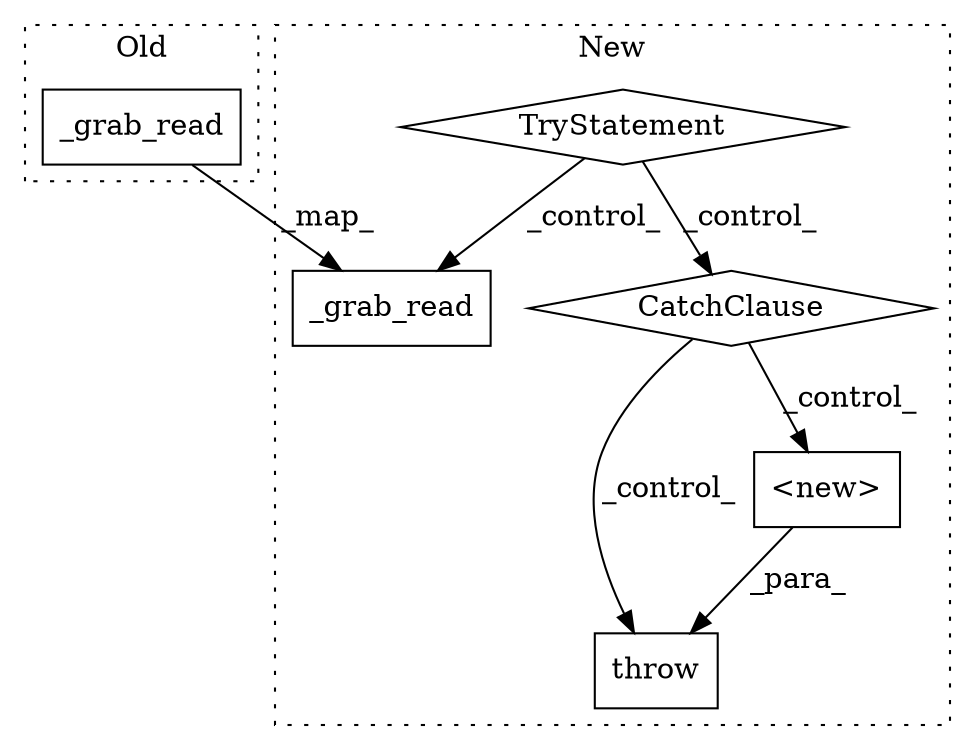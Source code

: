 digraph G {
subgraph cluster0 {
1 [label="_grab_read" a="32" s="30536" l="12" shape="box"];
label = "Old";
style="dotted";
}
subgraph cluster1 {
2 [label="_grab_read" a="32" s="30668" l="12" shape="box"];
3 [label="TryStatement" a="54" s="30656" l="4" shape="diamond"];
4 [label="throw" a="53" s="30779" l="6" shape="box"];
5 [label="<new>" a="14" s="30785" l="17" shape="box"];
6 [label="CatchClause" a="12" s="30747,30769" l="11,2" shape="diamond"];
label = "New";
style="dotted";
}
1 -> 2 [label="_map_"];
3 -> 2 [label="_control_"];
3 -> 6 [label="_control_"];
5 -> 4 [label="_para_"];
6 -> 4 [label="_control_"];
6 -> 5 [label="_control_"];
}